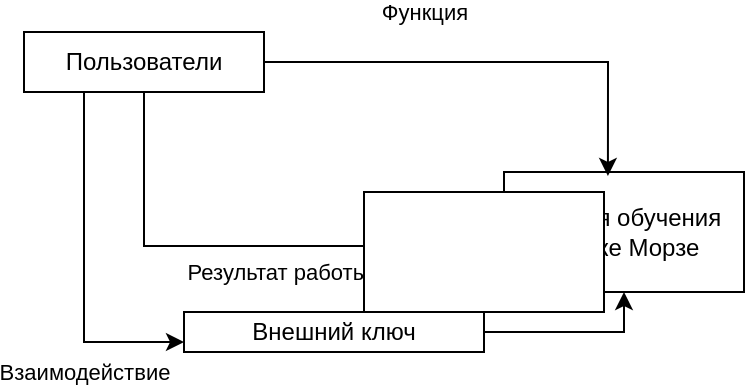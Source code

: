 <mxfile version="13.1.3" type="device" pages="2"><diagram id="VOve5FJmeVb6WoznOcWk" name="Page-1"><mxGraphModel dx="860" dy="415" grid="1" gridSize="10" guides="1" tooltips="1" connect="1" arrows="1" fold="1" page="1" pageScale="1" pageWidth="850" pageHeight="1100" math="0" shadow="0"><root><mxCell id="0"/><mxCell id="1" parent="0"/><mxCell id="CZ4ccvZwLhazGf-lB1yX-1" value="ПО для обучения азбуке Морзе" style="rounded=0;whiteSpace=wrap;html=1;" vertex="1" parent="1"><mxGeometry x="430" y="180" width="120" height="60" as="geometry"/></mxCell><mxCell id="CZ4ccvZwLhazGf-lB1yX-3" style="edgeStyle=orthogonalEdgeStyle;rounded=0;orthogonalLoop=1;jettySize=auto;html=1;exitX=1;exitY=0.5;exitDx=0;exitDy=0;entryX=0.433;entryY=0.033;entryDx=0;entryDy=0;entryPerimeter=0;" edge="1" parent="1" source="CZ4ccvZwLhazGf-lB1yX-2" target="CZ4ccvZwLhazGf-lB1yX-1"><mxGeometry relative="1" as="geometry"/></mxCell><mxCell id="CZ4ccvZwLhazGf-lB1yX-5" value="Функция" style="edgeLabel;html=1;align=center;verticalAlign=middle;resizable=0;points=[];" vertex="1" connectable="0" parent="CZ4ccvZwLhazGf-lB1yX-3"><mxGeometry x="-0.162" y="-1" relative="1" as="geometry"><mxPoint x="-16" y="-26" as="offset"/></mxGeometry></mxCell><mxCell id="CZ4ccvZwLhazGf-lB1yX-4" style="edgeStyle=orthogonalEdgeStyle;rounded=0;orthogonalLoop=1;jettySize=auto;html=1;exitX=0.5;exitY=1;exitDx=0;exitDy=0;entryX=-0.008;entryY=0.617;entryDx=0;entryDy=0;entryPerimeter=0;" edge="1" parent="1" source="CZ4ccvZwLhazGf-lB1yX-2" target="CZ4ccvZwLhazGf-lB1yX-1"><mxGeometry relative="1" as="geometry"/></mxCell><mxCell id="CZ4ccvZwLhazGf-lB1yX-6" value="Результат работы функции" style="edgeLabel;html=1;align=center;verticalAlign=middle;resizable=0;points=[];" vertex="1" connectable="0" parent="CZ4ccvZwLhazGf-lB1yX-4"><mxGeometry x="-0.406" y="33" relative="1" as="geometry"><mxPoint x="57" y="14" as="offset"/></mxGeometry></mxCell><mxCell id="dHhYHAPzFPhUxmbdkMVn-2" style="edgeStyle=orthogonalEdgeStyle;rounded=0;orthogonalLoop=1;jettySize=auto;html=1;exitX=0.25;exitY=1;exitDx=0;exitDy=0;entryX=0;entryY=0.75;entryDx=0;entryDy=0;" edge="1" parent="1" source="CZ4ccvZwLhazGf-lB1yX-2" target="dHhYHAPzFPhUxmbdkMVn-1"><mxGeometry relative="1" as="geometry"/></mxCell><mxCell id="dHhYHAPzFPhUxmbdkMVn-3" value="Взаимодействие" style="edgeLabel;html=1;align=center;verticalAlign=middle;resizable=0;points=[];" vertex="1" connectable="0" parent="dHhYHAPzFPhUxmbdkMVn-2"><mxGeometry x="0.406" y="3" relative="1" as="geometry"><mxPoint x="-3" y="17" as="offset"/></mxGeometry></mxCell><mxCell id="CZ4ccvZwLhazGf-lB1yX-2" value="Пользователи" style="rounded=0;whiteSpace=wrap;html=1;" vertex="1" parent="1"><mxGeometry x="190" y="110" width="120" height="30" as="geometry"/></mxCell><mxCell id="dHhYHAPzFPhUxmbdkMVn-4" style="edgeStyle=orthogonalEdgeStyle;rounded=0;orthogonalLoop=1;jettySize=auto;html=1;exitX=1;exitY=0.5;exitDx=0;exitDy=0;entryX=0.5;entryY=1;entryDx=0;entryDy=0;" edge="1" parent="1" source="dHhYHAPzFPhUxmbdkMVn-1" target="CZ4ccvZwLhazGf-lB1yX-1"><mxGeometry relative="1" as="geometry"/></mxCell><mxCell id="dHhYHAPzFPhUxmbdkMVn-1" value="Внешний ключ" style="rounded=0;whiteSpace=wrap;html=1;" vertex="1" parent="1"><mxGeometry x="270" y="250" width="150" height="20" as="geometry"/></mxCell><mxCell id="dHhYHAPzFPhUxmbdkMVn-5" value="" style="rounded=0;whiteSpace=wrap;html=1;" vertex="1" parent="1"><mxGeometry x="360" y="190" width="120" height="60" as="geometry"/></mxCell></root></mxGraphModel></diagram><diagram id="iUJEnAGykKWU8yE1NBS1" name="Page-2"><mxGraphModel dx="1862" dy="488" grid="1" gridSize="10" guides="1" tooltips="1" connect="1" arrows="1" fold="1" page="1" pageScale="1" pageWidth="850" pageHeight="1100" math="0" shadow="0"><root><mxCell id="sGdm1UuhQX2p1oIvaTJm-0"/><mxCell id="sGdm1UuhQX2p1oIvaTJm-1" parent="sGdm1UuhQX2p1oIvaTJm-0"/><mxCell id="e1-0-8VNCVLmqpo8lNBj-0" value="" style="rounded=0;whiteSpace=wrap;html=1;fillColor=none;" vertex="1" parent="sGdm1UuhQX2p1oIvaTJm-1"><mxGeometry x="110" y="10" width="570" height="340" as="geometry"/></mxCell><mxCell id="e1-0-8VNCVLmqpo8lNBj-1" style="edgeStyle=orthogonalEdgeStyle;rounded=0;orthogonalLoop=1;jettySize=auto;html=1;exitX=0.5;exitY=1;exitDx=0;exitDy=0;entryX=0;entryY=0.5;entryDx=0;entryDy=0;" edge="1" parent="sGdm1UuhQX2p1oIvaTJm-1" source="sGdm1UuhQX2p1oIvaTJm-2" target="e1-0-8VNCVLmqpo8lNBj-2"><mxGeometry relative="1" as="geometry"/></mxCell><mxCell id="sGdm1UuhQX2p1oIvaTJm-2" value="Подсистема контроля звука" style="rounded=0;whiteSpace=wrap;html=1;" vertex="1" parent="sGdm1UuhQX2p1oIvaTJm-1"><mxGeometry x="200" y="150" width="170" height="40" as="geometry"/></mxCell><mxCell id="e1-0-8VNCVLmqpo8lNBj-6" style="edgeStyle=orthogonalEdgeStyle;rounded=0;orthogonalLoop=1;jettySize=auto;html=1;exitX=1;exitY=0.5;exitDx=0;exitDy=0;" edge="1" parent="sGdm1UuhQX2p1oIvaTJm-1" source="sGdm1UuhQX2p1oIvaTJm-3" target="e1-0-8VNCVLmqpo8lNBj-2"><mxGeometry relative="1" as="geometry"/></mxCell><mxCell id="e1-0-8VNCVLmqpo8lNBj-9" style="edgeStyle=orthogonalEdgeStyle;rounded=0;orthogonalLoop=1;jettySize=auto;html=1;exitX=0;exitY=0.25;exitDx=0;exitDy=0;entryX=1;entryY=0.25;entryDx=0;entryDy=0;dashed=1;" edge="1" parent="sGdm1UuhQX2p1oIvaTJm-1" source="sGdm1UuhQX2p1oIvaTJm-3" target="e1-0-8VNCVLmqpo8lNBj-7"><mxGeometry relative="1" as="geometry"><Array as="points"><mxPoint x="90" y="90"/><mxPoint x="90" y="145"/></Array></mxGeometry></mxCell><mxCell id="e1-0-8VNCVLmqpo8lNBj-20" value="Текст" style="edgeLabel;html=1;align=center;verticalAlign=middle;resizable=0;points=[];" vertex="1" connectable="0" parent="e1-0-8VNCVLmqpo8lNBj-9"><mxGeometry x="-0.274" y="3" relative="1" as="geometry"><mxPoint x="10.59" y="-13" as="offset"/></mxGeometry></mxCell><mxCell id="sGdm1UuhQX2p1oIvaTJm-3" value="Подсистема работы с текстом" style="rounded=0;whiteSpace=wrap;html=1;" vertex="1" parent="sGdm1UuhQX2p1oIvaTJm-1"><mxGeometry x="190" y="80" width="205" height="40" as="geometry"/></mxCell><mxCell id="e1-0-8VNCVLmqpo8lNBj-4" style="edgeStyle=orthogonalEdgeStyle;rounded=0;orthogonalLoop=1;jettySize=auto;html=1;exitX=1;exitY=0.5;exitDx=0;exitDy=0;" edge="1" parent="sGdm1UuhQX2p1oIvaTJm-1" source="sGdm1UuhQX2p1oIvaTJm-4" target="e1-0-8VNCVLmqpo8lNBj-2"><mxGeometry relative="1" as="geometry"/></mxCell><mxCell id="e1-0-8VNCVLmqpo8lNBj-26" value="Данные для &lt;br&gt;воспроизведения" style="edgeLabel;html=1;align=center;verticalAlign=middle;resizable=0;points=[];" vertex="1" connectable="0" parent="e1-0-8VNCVLmqpo8lNBj-4"><mxGeometry x="-0.513" y="2" relative="1" as="geometry"><mxPoint y="-13" as="offset"/></mxGeometry></mxCell><mxCell id="e1-0-8VNCVLmqpo8lNBj-13" style="edgeStyle=orthogonalEdgeStyle;rounded=0;orthogonalLoop=1;jettySize=auto;html=1;exitX=0.5;exitY=1;exitDx=0;exitDy=0;entryX=0.5;entryY=0;entryDx=0;entryDy=0;" edge="1" parent="sGdm1UuhQX2p1oIvaTJm-1" source="sGdm1UuhQX2p1oIvaTJm-4" target="sGdm1UuhQX2p1oIvaTJm-3"><mxGeometry relative="1" as="geometry"><Array as="points"><mxPoint x="285" y="330"/><mxPoint x="640" y="330"/><mxPoint x="640" y="60"/><mxPoint x="293" y="60"/></Array></mxGeometry></mxCell><mxCell id="e1-0-8VNCVLmqpo8lNBj-29" value="Текстовые данные" style="edgeLabel;html=1;align=center;verticalAlign=middle;resizable=0;points=[];" vertex="1" connectable="0" parent="e1-0-8VNCVLmqpo8lNBj-13"><mxGeometry x="-0.591" relative="1" as="geometry"><mxPoint y="-10" as="offset"/></mxGeometry></mxCell><mxCell id="sGdm1UuhQX2p1oIvaTJm-4" value="Подсистема уроков" style="rounded=0;whiteSpace=wrap;html=1;" vertex="1" parent="sGdm1UuhQX2p1oIvaTJm-1"><mxGeometry x="200" y="280" width="170" height="30" as="geometry"/></mxCell><mxCell id="e1-0-8VNCVLmqpo8lNBj-5" style="edgeStyle=orthogonalEdgeStyle;rounded=0;orthogonalLoop=1;jettySize=auto;html=1;exitX=1;exitY=0.75;exitDx=0;exitDy=0;entryX=0.25;entryY=1;entryDx=0;entryDy=0;" edge="1" parent="sGdm1UuhQX2p1oIvaTJm-1" source="sGdm1UuhQX2p1oIvaTJm-5" target="e1-0-8VNCVLmqpo8lNBj-2"><mxGeometry relative="1" as="geometry"/></mxCell><mxCell id="sGdm1UuhQX2p1oIvaTJm-5" value="Подсистема работы с внешним устройством" style="rounded=0;whiteSpace=wrap;html=1;" vertex="1" parent="sGdm1UuhQX2p1oIvaTJm-1"><mxGeometry x="200" y="230" width="170" height="30" as="geometry"/></mxCell><mxCell id="e1-0-8VNCVLmqpo8lNBj-14" style="edgeStyle=orthogonalEdgeStyle;rounded=0;orthogonalLoop=1;jettySize=auto;html=1;exitX=0.75;exitY=0;exitDx=0;exitDy=0;entryX=0.6;entryY=0.017;entryDx=0;entryDy=0;entryPerimeter=0;dashed=1;" edge="1" parent="sGdm1UuhQX2p1oIvaTJm-1" source="e1-0-8VNCVLmqpo8lNBj-2" target="e1-0-8VNCVLmqpo8lNBj-7"><mxGeometry relative="1" as="geometry"><Array as="points"><mxPoint x="568" y="30"/><mxPoint x="2" y="30"/></Array></mxGeometry></mxCell><mxCell id="e1-0-8VNCVLmqpo8lNBj-18" value="Звуковые сигналы" style="edgeLabel;html=1;align=center;verticalAlign=middle;resizable=0;points=[];" vertex="1" connectable="0" parent="e1-0-8VNCVLmqpo8lNBj-14"><mxGeometry x="0.654" y="-4" relative="1" as="geometry"><mxPoint x="9.53" y="-6" as="offset"/></mxGeometry></mxCell><mxCell id="e1-0-8VNCVLmqpo8lNBj-2" value="Подсистема воспроизведения звука" style="rounded=0;whiteSpace=wrap;html=1;fillColor=none;" vertex="1" parent="sGdm1UuhQX2p1oIvaTJm-1"><mxGeometry x="425" y="170" width="190" height="30" as="geometry"/></mxCell><mxCell id="e1-0-8VNCVLmqpo8lNBj-8" style="edgeStyle=orthogonalEdgeStyle;rounded=0;orthogonalLoop=1;jettySize=auto;html=1;exitX=1;exitY=0.5;exitDx=0;exitDy=0;entryX=0;entryY=0.5;entryDx=0;entryDy=0;" edge="1" parent="sGdm1UuhQX2p1oIvaTJm-1" source="e1-0-8VNCVLmqpo8lNBj-7" target="sGdm1UuhQX2p1oIvaTJm-3"><mxGeometry relative="1" as="geometry"/></mxCell><mxCell id="e1-0-8VNCVLmqpo8lNBj-21" value="Текст" style="edgeLabel;html=1;align=center;verticalAlign=middle;resizable=0;points=[];" vertex="1" connectable="0" parent="e1-0-8VNCVLmqpo8lNBj-8"><mxGeometry x="0.492" relative="1" as="geometry"><mxPoint y="10" as="offset"/></mxGeometry></mxCell><mxCell id="e1-0-8VNCVLmqpo8lNBj-10" style="edgeStyle=orthogonalEdgeStyle;rounded=0;orthogonalLoop=1;jettySize=auto;html=1;exitX=1;exitY=0.75;exitDx=0;exitDy=0;entryX=0;entryY=0.5;entryDx=0;entryDy=0;" edge="1" parent="sGdm1UuhQX2p1oIvaTJm-1" source="e1-0-8VNCVLmqpo8lNBj-7" target="sGdm1UuhQX2p1oIvaTJm-2"><mxGeometry relative="1" as="geometry"/></mxCell><mxCell id="e1-0-8VNCVLmqpo8lNBj-22" value="Значения &lt;br&gt;настроек&lt;br&gt;тона, скорости,&lt;br&gt;&amp;nbsp;громкости" style="edgeLabel;html=1;align=center;verticalAlign=middle;resizable=0;points=[];" vertex="1" connectable="0" parent="e1-0-8VNCVLmqpo8lNBj-10"><mxGeometry x="0.232" y="-3" relative="1" as="geometry"><mxPoint x="19.17" y="37" as="offset"/></mxGeometry></mxCell><mxCell id="e1-0-8VNCVLmqpo8lNBj-11" style="edgeStyle=orthogonalEdgeStyle;rounded=0;orthogonalLoop=1;jettySize=auto;html=1;exitX=0.75;exitY=1;exitDx=0;exitDy=0;entryX=0;entryY=0.5;entryDx=0;entryDy=0;" edge="1" parent="sGdm1UuhQX2p1oIvaTJm-1" source="e1-0-8VNCVLmqpo8lNBj-7" target="sGdm1UuhQX2p1oIvaTJm-5"><mxGeometry relative="1" as="geometry"/></mxCell><mxCell id="e1-0-8VNCVLmqpo8lNBj-23" value="Механические сигналы" style="edgeLabel;html=1;align=center;verticalAlign=middle;resizable=0;points=[];" vertex="1" connectable="0" parent="e1-0-8VNCVLmqpo8lNBj-11"><mxGeometry x="0.38" y="-2" relative="1" as="geometry"><mxPoint y="13" as="offset"/></mxGeometry></mxCell><mxCell id="e1-0-8VNCVLmqpo8lNBj-16" style="edgeStyle=orthogonalEdgeStyle;rounded=0;orthogonalLoop=1;jettySize=auto;html=1;exitX=0.5;exitY=1;exitDx=0;exitDy=0;entryX=0;entryY=0.75;entryDx=0;entryDy=0;" edge="1" parent="sGdm1UuhQX2p1oIvaTJm-1" source="e1-0-8VNCVLmqpo8lNBj-7" target="sGdm1UuhQX2p1oIvaTJm-4"><mxGeometry relative="1" as="geometry"/></mxCell><mxCell id="e1-0-8VNCVLmqpo8lNBj-24" value="Выбор сложноти, ответы,выбор вариантов" style="edgeLabel;html=1;align=center;verticalAlign=middle;resizable=0;points=[];" vertex="1" connectable="0" parent="e1-0-8VNCVLmqpo8lNBj-16"><mxGeometry x="-0.302" y="61" relative="1" as="geometry"><mxPoint x="90" y="68.5" as="offset"/></mxGeometry></mxCell><mxCell id="e1-0-8VNCVLmqpo8lNBj-7" value="Пользователь" style="rounded=0;whiteSpace=wrap;html=1;fillColor=none;" vertex="1" parent="sGdm1UuhQX2p1oIvaTJm-1"><mxGeometry x="-70" y="130" width="120" height="60" as="geometry"/></mxCell><mxCell id="e1-0-8VNCVLmqpo8lNBj-17" value="&lt;b&gt;Система обучения Азбуке Морзе Morze++&lt;/b&gt;" style="text;html=1;strokeColor=none;fillColor=none;align=center;verticalAlign=middle;whiteSpace=wrap;rounded=0;" vertex="1" parent="sGdm1UuhQX2p1oIvaTJm-1"><mxGeometry x="290" y="350" width="260" height="20" as="geometry"/></mxCell><mxCell id="e1-0-8VNCVLmqpo8lNBj-27" value="Данные для &lt;br&gt;воспроизведения" style="edgeLabel;html=1;align=center;verticalAlign=middle;resizable=0;points=[];" vertex="1" connectable="0" parent="sGdm1UuhQX2p1oIvaTJm-1"><mxGeometry x="420.0" y="250" as="geometry"><mxPoint y="-13" as="offset"/></mxGeometry></mxCell><mxCell id="e1-0-8VNCVLmqpo8lNBj-28" value="Данные для &lt;br&gt;воспроизведения" style="edgeLabel;html=1;align=center;verticalAlign=middle;resizable=0;points=[];" vertex="1" connectable="0" parent="sGdm1UuhQX2p1oIvaTJm-1"><mxGeometry x="450.0" y="90" as="geometry"><mxPoint y="-13" as="offset"/></mxGeometry></mxCell><mxCell id="e1-0-8VNCVLmqpo8lNBj-30" value="" style="endArrow=none;dashed=1;html=1;" edge="1" parent="sGdm1UuhQX2p1oIvaTJm-1"><mxGeometry width="50" height="50" relative="1" as="geometry"><mxPoint y="390" as="sourcePoint"/><mxPoint x="60" y="390" as="targetPoint"/></mxGeometry></mxCell><mxCell id="e1-0-8VNCVLmqpo8lNBj-31" value="Выходные данные" style="edgeLabel;html=1;align=center;verticalAlign=middle;resizable=0;points=[];" vertex="1" connectable="0" parent="e1-0-8VNCVLmqpo8lNBj-30"><mxGeometry x="0.302" y="3" relative="1" as="geometry"><mxPoint x="70.69" as="offset"/></mxGeometry></mxCell><mxCell id="e1-0-8VNCVLmqpo8lNBj-32" value="" style="endArrow=none;html=1;" edge="1" parent="sGdm1UuhQX2p1oIvaTJm-1"><mxGeometry width="50" height="50" relative="1" as="geometry"><mxPoint y="420" as="sourcePoint"/><mxPoint x="60" y="420" as="targetPoint"/></mxGeometry></mxCell><mxCell id="e1-0-8VNCVLmqpo8lNBj-33" value="Входные данные" style="edgeLabel;html=1;align=center;verticalAlign=middle;resizable=0;points=[];" vertex="1" connectable="0" parent="e1-0-8VNCVLmqpo8lNBj-32"><mxGeometry x="0.371" y="3" relative="1" as="geometry"><mxPoint x="68.62" as="offset"/></mxGeometry></mxCell></root></mxGraphModel></diagram></mxfile>